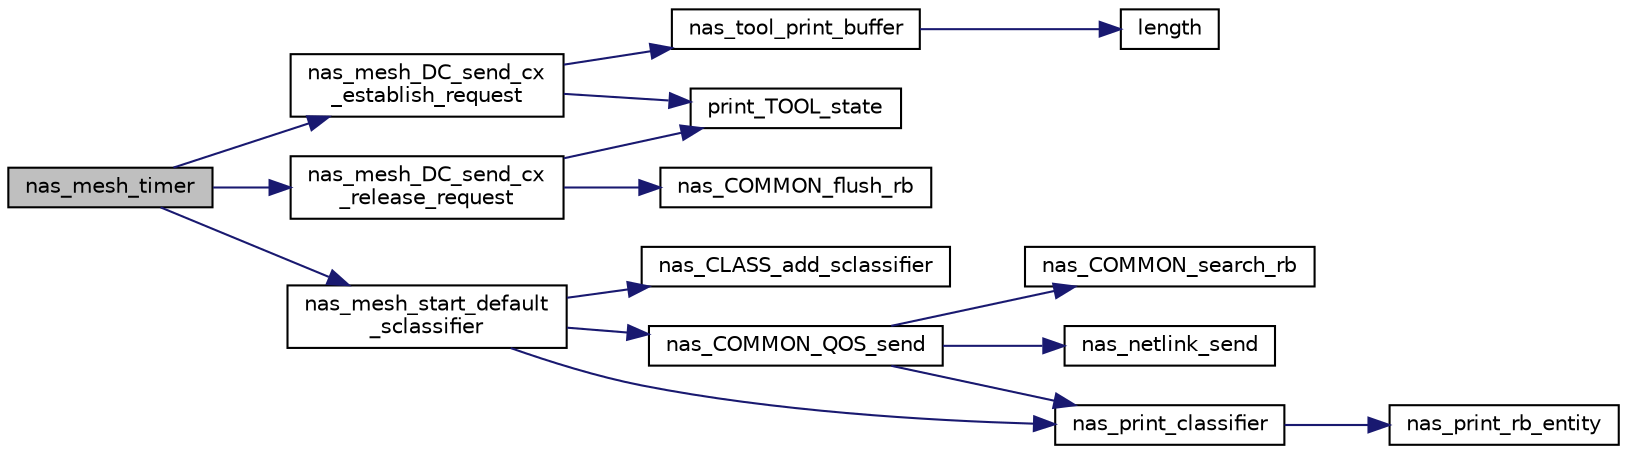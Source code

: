 digraph "nas_mesh_timer"
{
 // LATEX_PDF_SIZE
  edge [fontname="Helvetica",fontsize="10",labelfontname="Helvetica",labelfontsize="10"];
  node [fontname="Helvetica",fontsize="10",shape=record];
  rankdir="LR";
  Node1 [label="nas_mesh_timer",height=0.2,width=0.4,color="black", fillcolor="grey75", style="filled", fontcolor="black",tooltip=" "];
  Node1 -> Node2 [color="midnightblue",fontsize="10",style="solid",fontname="Helvetica"];
  Node2 [label="nas_mesh_DC_send_cx\l_establish_request",height=0.2,width=0.4,color="black", fillcolor="white", style="filled",URL="$group__em.html#ga2e435eb6ede1e6714701158a134ae7c1",tooltip=" "];
  Node2 -> Node3 [color="midnightblue",fontsize="10",style="solid",fontname="Helvetica"];
  Node3 [label="nas_tool_print_buffer",height=0.2,width=0.4,color="black", fillcolor="white", style="filled",URL="$group__em.html#ga1bb92321ba7b7b2cb2f125f4f8312473",tooltip=" "];
  Node3 -> Node4 [color="midnightblue",fontsize="10",style="solid",fontname="Helvetica"];
  Node4 [label="length",height=0.2,width=0.4,color="black", fillcolor="white", style="filled",URL="$UTIL_2OMG_2common_8c.html#a587e0ad0d0cc2677421231a08c3a614b",tooltip="Helper function to return the length of a string."];
  Node2 -> Node5 [color="midnightblue",fontsize="10",style="solid",fontname="Helvetica"];
  Node5 [label="print_TOOL_state",height=0.2,width=0.4,color="black", fillcolor="white", style="filled",URL="$group__em.html#gac9efbb65c5d1464c0ec0e9a941140c7b",tooltip=" "];
  Node1 -> Node6 [color="midnightblue",fontsize="10",style="solid",fontname="Helvetica"];
  Node6 [label="nas_mesh_DC_send_cx\l_release_request",height=0.2,width=0.4,color="black", fillcolor="white", style="filled",URL="$group__em.html#gab488572849156bf48d89debd2ba8d824",tooltip=" "];
  Node6 -> Node7 [color="midnightblue",fontsize="10",style="solid",fontname="Helvetica"];
  Node7 [label="nas_COMMON_flush_rb",height=0.2,width=0.4,color="black", fillcolor="white", style="filled",URL="$group__em.html#ga802b88f19ba0e847ccb9b04f0e4d53c3",tooltip="Clear all RB's for a particular connection."];
  Node6 -> Node5 [color="midnightblue",fontsize="10",style="solid",fontname="Helvetica"];
  Node1 -> Node8 [color="midnightblue",fontsize="10",style="solid",fontname="Helvetica"];
  Node8 [label="nas_mesh_start_default\l_sclassifier",height=0.2,width=0.4,color="black", fillcolor="white", style="filled",URL="$mesh_8c.html#aa3136d5df8072d276292ab2392432cc5",tooltip=" "];
  Node8 -> Node9 [color="midnightblue",fontsize="10",style="solid",fontname="Helvetica"];
  Node9 [label="nas_CLASS_add_sclassifier",height=0.2,width=0.4,color="black", fillcolor="white", style="filled",URL="$MESH_2classifier_8c.html#a60ca52fd042874dec6043163c40e207a",tooltip=" "];
  Node8 -> Node10 [color="midnightblue",fontsize="10",style="solid",fontname="Helvetica"];
  Node10 [label="nas_COMMON_QOS_send",height=0.2,width=0.4,color="black", fillcolor="white", style="filled",URL="$group__em.html#ga29b5f52529c811798b2262676b95e6ff",tooltip=" "];
  Node10 -> Node11 [color="midnightblue",fontsize="10",style="solid",fontname="Helvetica"];
  Node11 [label="nas_COMMON_search_rb",height=0.2,width=0.4,color="black", fillcolor="white", style="filled",URL="$group__em.html#ga06c84e5c4619b3d814e417911827924f",tooltip="Search for a radio-bearer entity for a particular connection and radio-bearer index."];
  Node10 -> Node12 [color="midnightblue",fontsize="10",style="solid",fontname="Helvetica"];
  Node12 [label="nas_netlink_send",height=0.2,width=0.4,color="black", fillcolor="white", style="filled",URL="$MESH_2netlink_8c.html#aa02b8ca3935d19139493e034f594bf6c",tooltip=" "];
  Node10 -> Node13 [color="midnightblue",fontsize="10",style="solid",fontname="Helvetica"];
  Node13 [label="nas_print_classifier",height=0.2,width=0.4,color="black", fillcolor="white", style="filled",URL="$group__em.html#ga07232468c833e546aca1fe15665df9f5",tooltip=" "];
  Node13 -> Node14 [color="midnightblue",fontsize="10",style="solid",fontname="Helvetica"];
  Node14 [label="nas_print_rb_entity",height=0.2,width=0.4,color="black", fillcolor="white", style="filled",URL="$group__em.html#ga5b485d2bcc4ed770e033bd6aa3f8a2d7",tooltip=" "];
  Node8 -> Node13 [color="midnightblue",fontsize="10",style="solid",fontname="Helvetica"];
}
